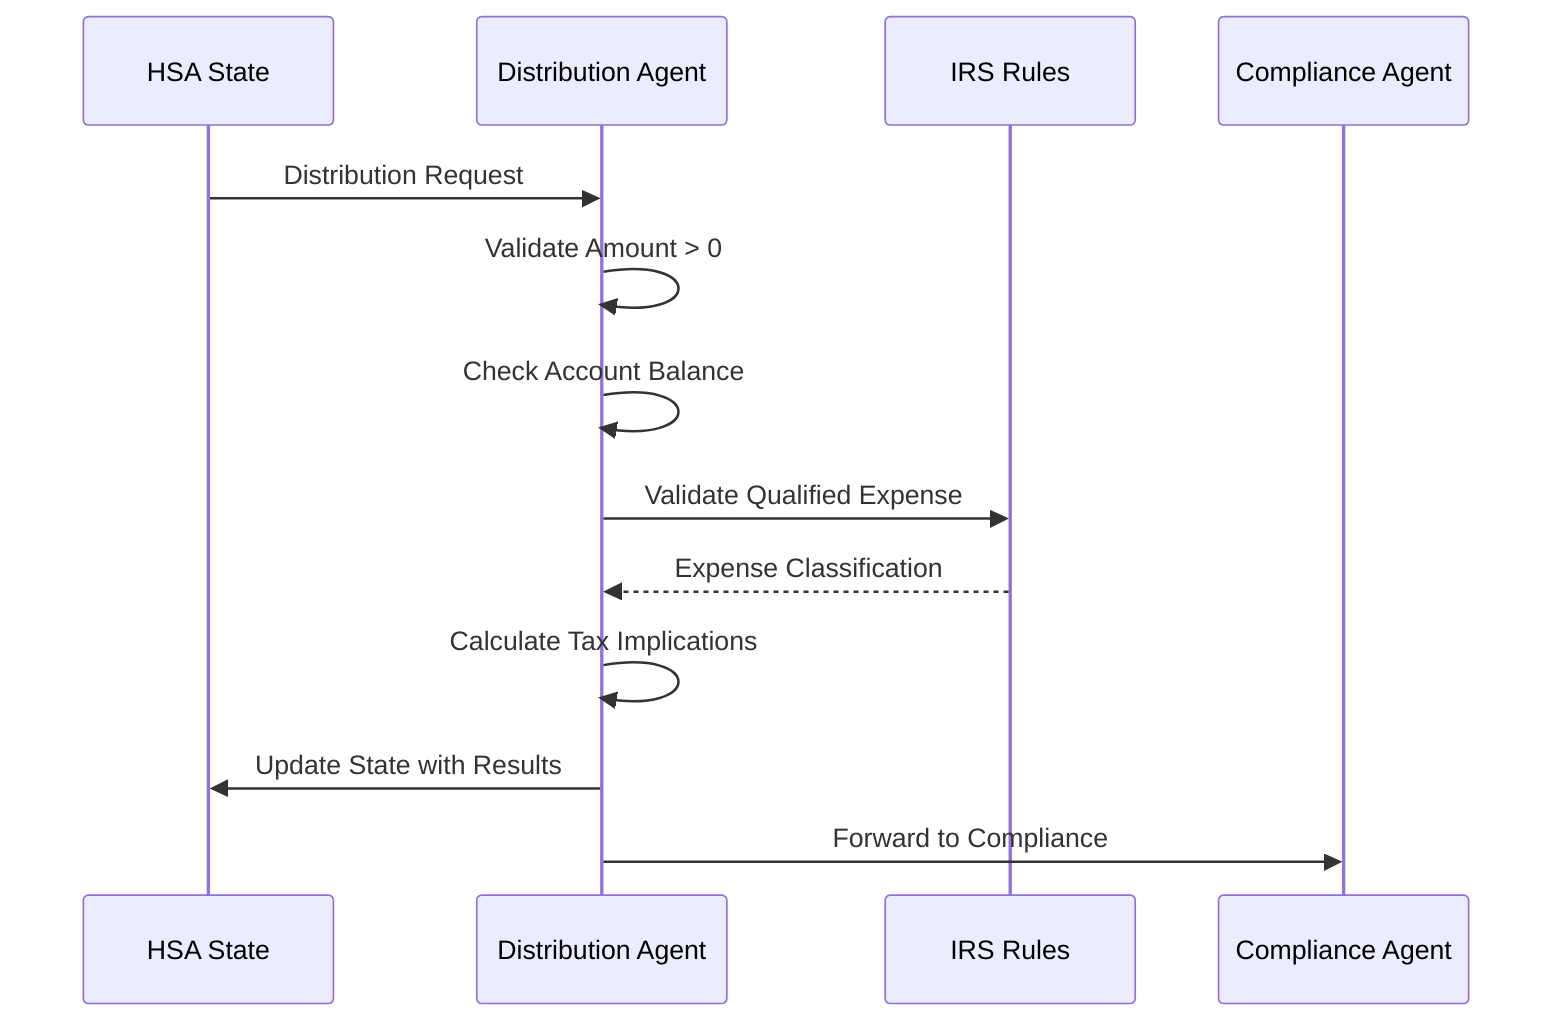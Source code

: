 sequenceDiagram
    participant S as HSA State
    participant DA as Distribution Agent
    participant IR as IRS Rules
    participant C as Compliance Agent
    
    S->>DA: Distribution Request
    DA->>DA: Validate Amount > 0
    DA->>DA: Check Account Balance
    DA->>IR: Validate Qualified Expense
    IR-->>DA: Expense Classification
    DA->>DA: Calculate Tax Implications
    DA->>S: Update State with Results
    DA->>C: Forward to Compliance